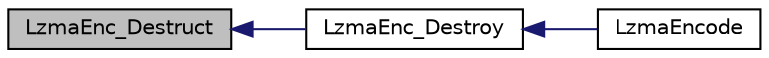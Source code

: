 digraph G
{
  edge [fontname="Helvetica",fontsize="10",labelfontname="Helvetica",labelfontsize="10"];
  node [fontname="Helvetica",fontsize="10",shape=record];
  rankdir="LR";
  Node1 [label="LzmaEnc_Destruct",height=0.2,width=0.4,color="black", fillcolor="grey75", style="filled" fontcolor="black"];
  Node1 -> Node2 [dir="back",color="midnightblue",fontsize="10",style="solid",fontname="Helvetica"];
  Node2 [label="LzmaEnc_Destroy",height=0.2,width=0.4,color="black", fillcolor="white", style="filled",URL="$_lzma_enc_8h.html#a065756196601bbeb1910df0f574205ac"];
  Node2 -> Node3 [dir="back",color="midnightblue",fontsize="10",style="solid",fontname="Helvetica"];
  Node3 [label="LzmaEncode",height=0.2,width=0.4,color="black", fillcolor="white", style="filled",URL="$_lzma_enc_8h.html#a5b557f56f2aba7069f192c2d51c187cc"];
}
